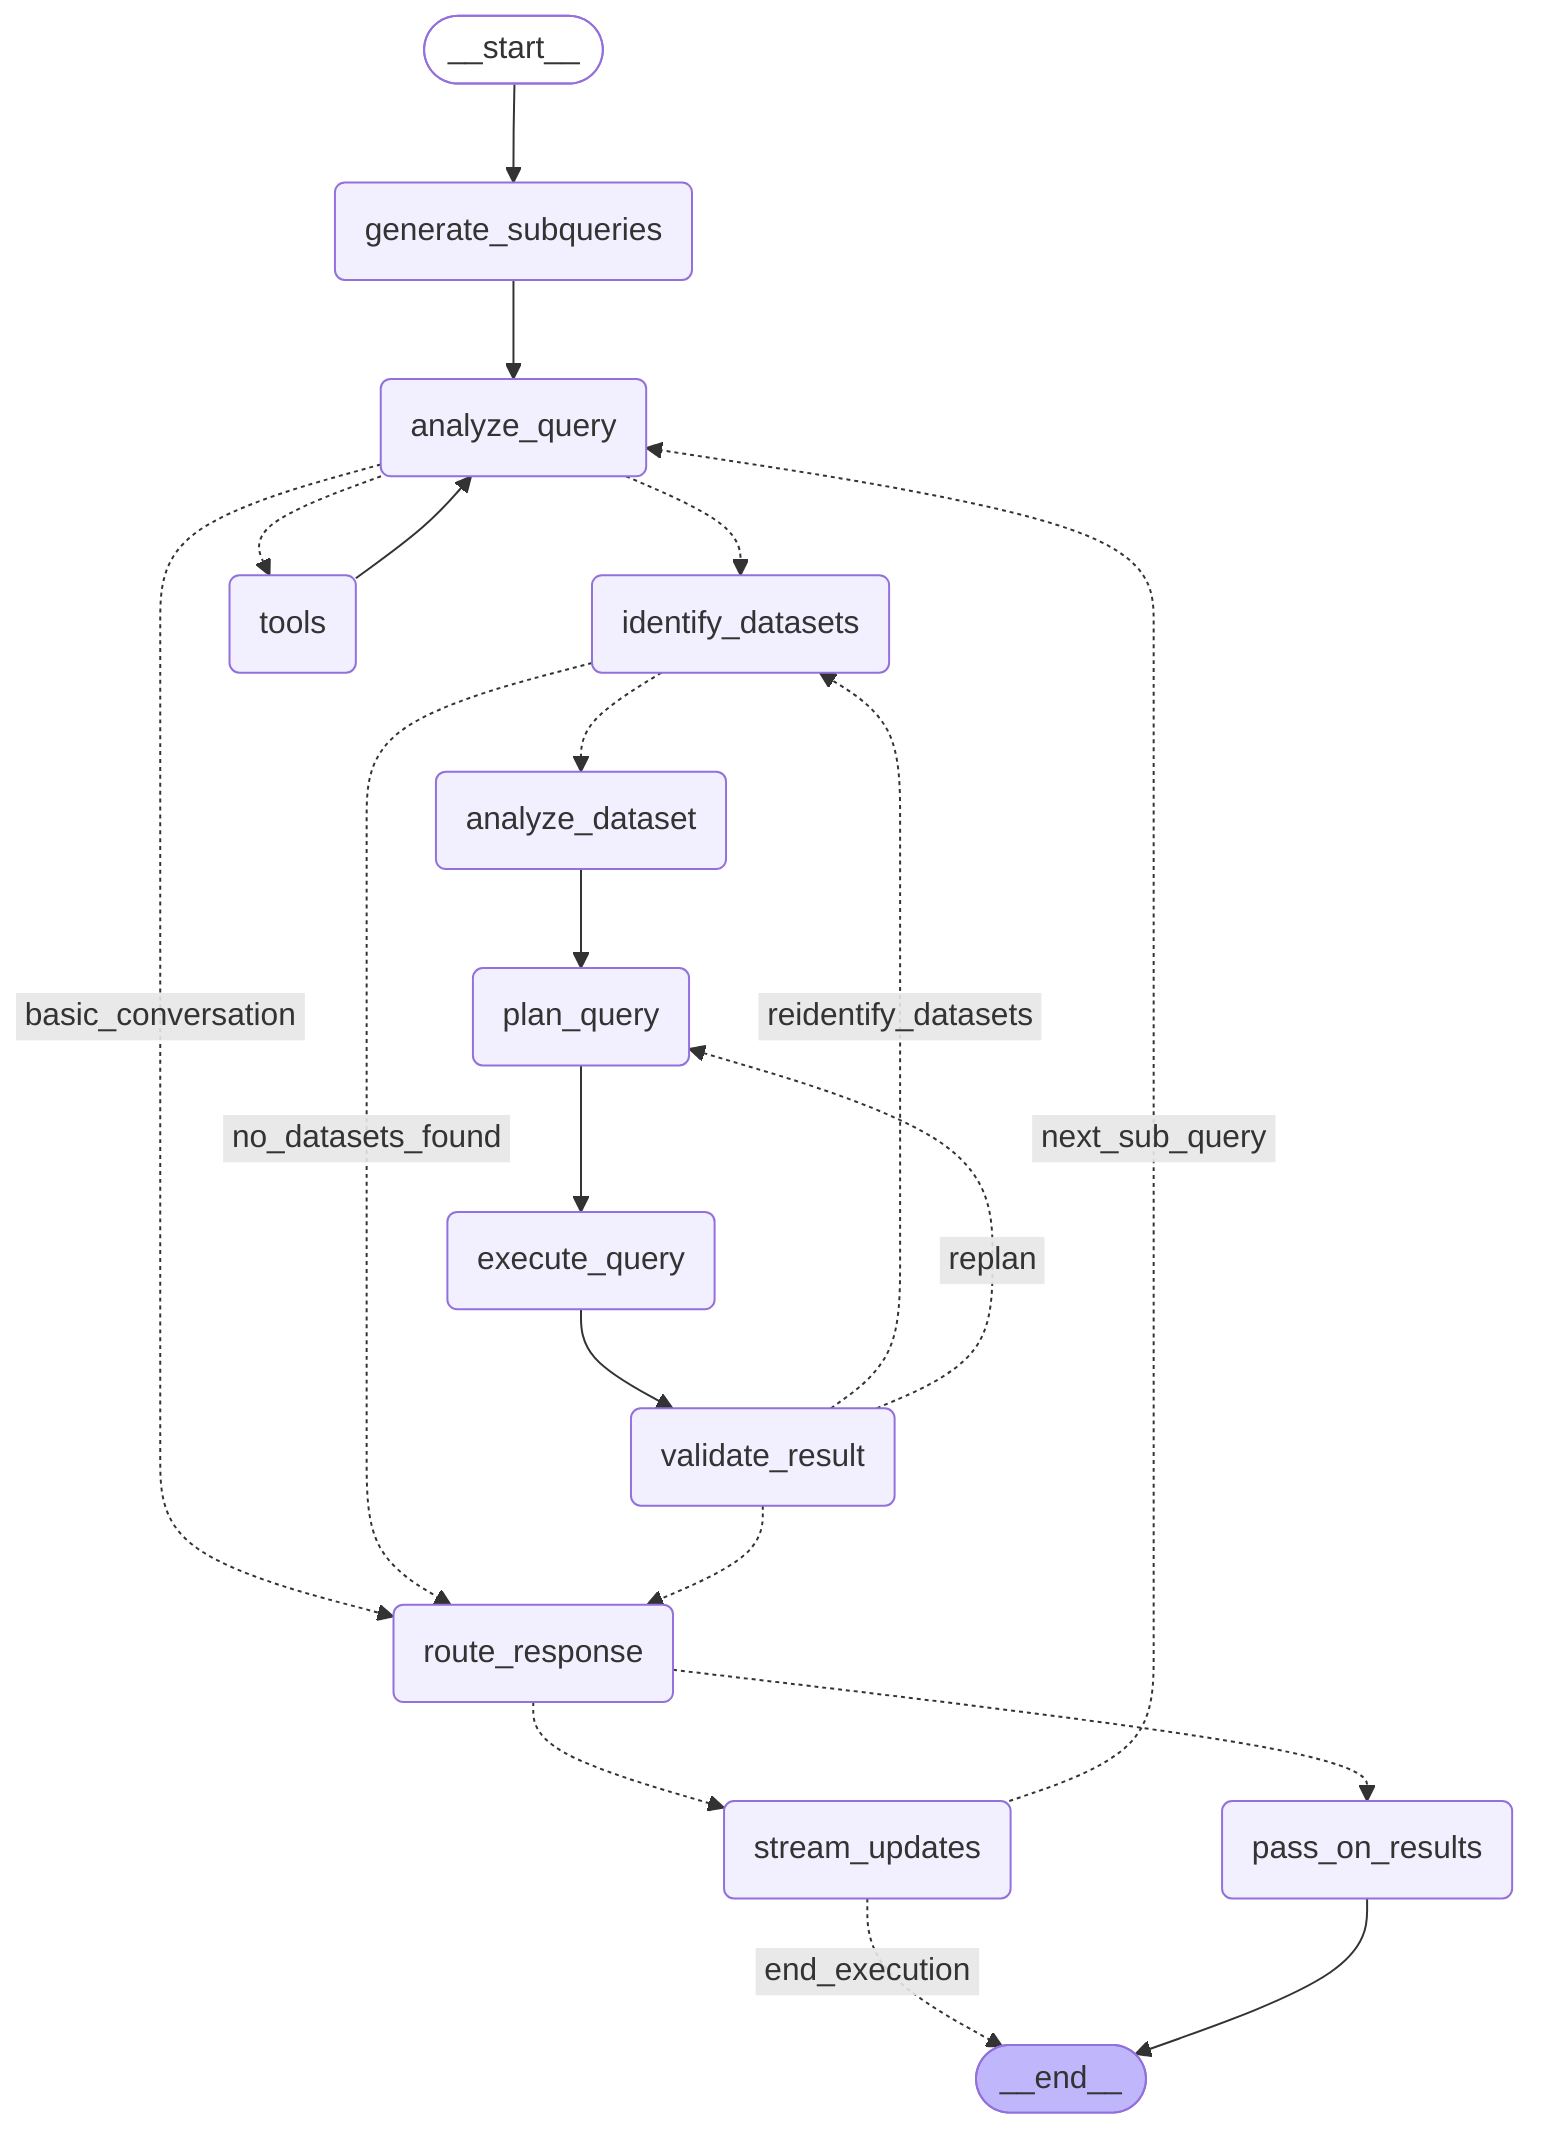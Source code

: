 ---
config:
  flowchart:
    curve: basis
---
graph TD;
	__start__([<p>__start__</p>]):::first
	generate_subqueries(generate_subqueries)
	identify_datasets(identify_datasets)
	analyze_query(analyze_query)
	plan_query(plan_query)
	execute_query(execute_query)
	analyze_dataset(analyze_dataset)
	stream_updates(stream_updates)
	validate_result(validate_result)
	tools(tools)
	route_response(route_response)
	pass_on_results(pass_on_results)
	__end__([<p>__end__</p>]):::last
	__start__ --> generate_subqueries;
	analyze_dataset --> plan_query;
	analyze_query -.-> identify_datasets;
	analyze_query -. &nbsp;basic_conversation&nbsp; .-> route_response;
	analyze_query -.-> tools;
	execute_query --> validate_result;
	generate_subqueries --> analyze_query;
	identify_datasets -.-> analyze_dataset;
	identify_datasets -. &nbsp;no_datasets_found&nbsp; .-> route_response;
	plan_query --> execute_query;
	route_response -.-> pass_on_results;
	route_response -.-> stream_updates;
	stream_updates -. &nbsp;end_execution&nbsp; .-> __end__;
	stream_updates -. &nbsp;next_sub_query&nbsp; .-> analyze_query;
	tools --> analyze_query;
	validate_result -. &nbsp;reidentify_datasets&nbsp; .-> identify_datasets;
	validate_result -. &nbsp;replan&nbsp; .-> plan_query;
	validate_result -.-> route_response;
	pass_on_results --> __end__;
	classDef default fill:#f2f0ff,line-height:1.2
	classDef first fill-opacity:0
	classDef last fill:#bfb6fc